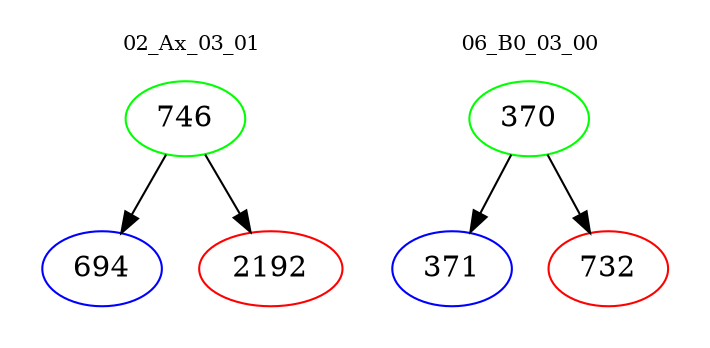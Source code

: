digraph{
subgraph cluster_0 {
color = white
label = "02_Ax_03_01";
fontsize=10;
T0_746 [label="746", color="green"]
T0_746 -> T0_694 [color="black"]
T0_694 [label="694", color="blue"]
T0_746 -> T0_2192 [color="black"]
T0_2192 [label="2192", color="red"]
}
subgraph cluster_1 {
color = white
label = "06_B0_03_00";
fontsize=10;
T1_370 [label="370", color="green"]
T1_370 -> T1_371 [color="black"]
T1_371 [label="371", color="blue"]
T1_370 -> T1_732 [color="black"]
T1_732 [label="732", color="red"]
}
}
